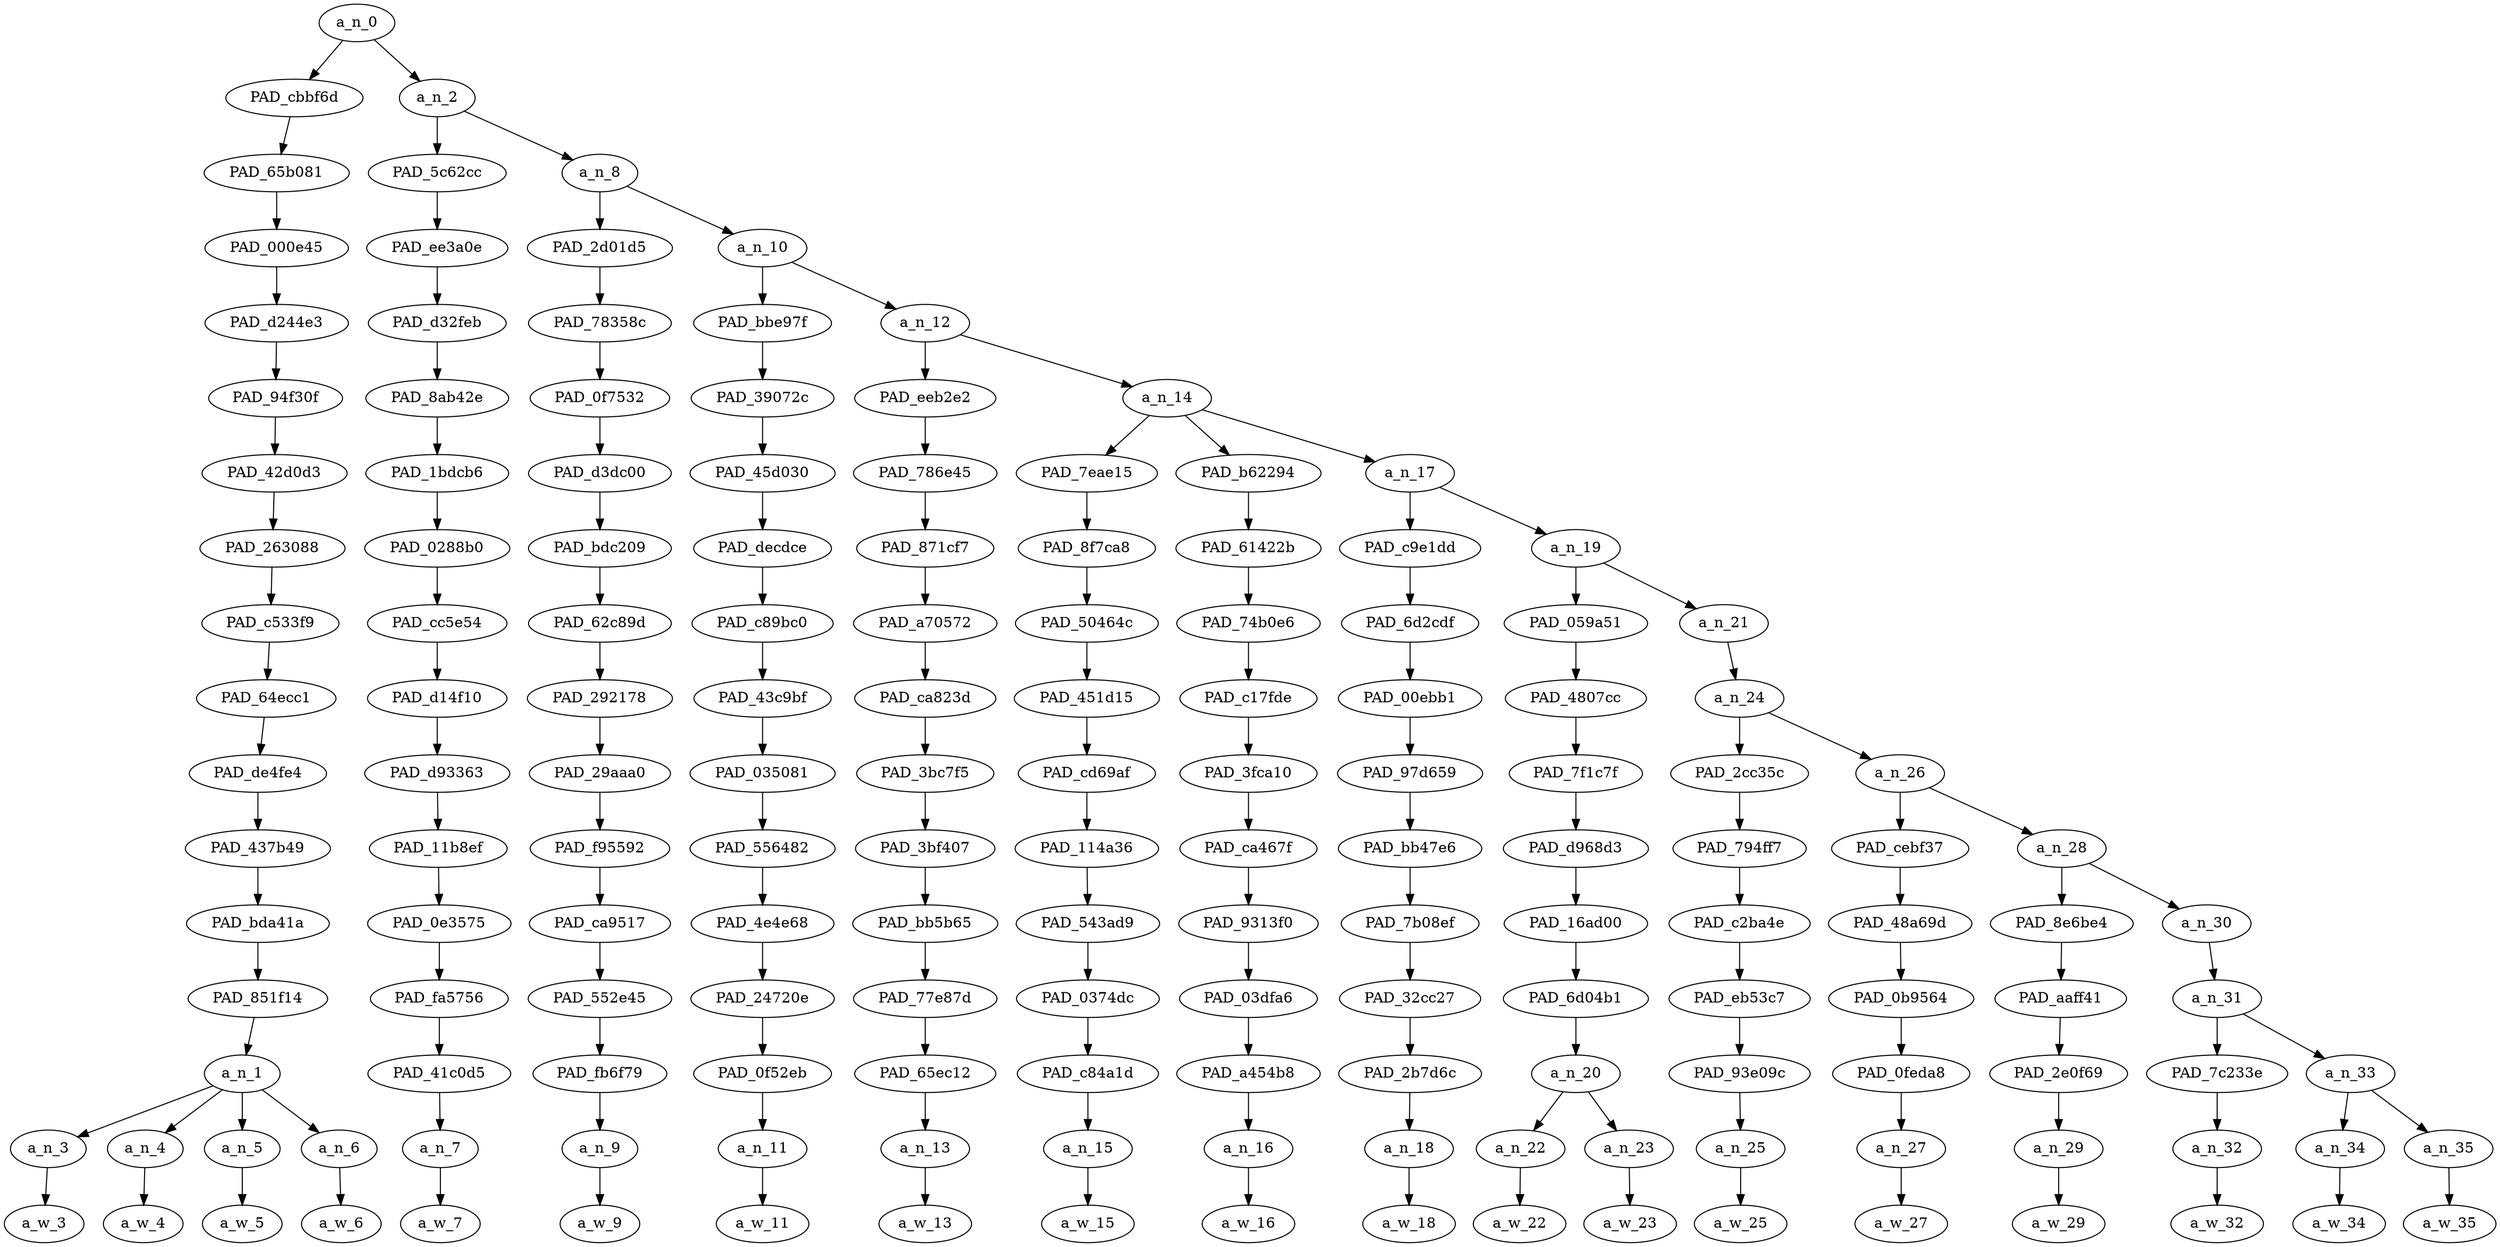 strict digraph "" {
	a_n_0	[div_dir=-1,
		index=0,
		level=16,
		pos="3.264241536458333,16!",
		text_span="[0, 1, 2, 3, 4, 5, 6, 7, 8, 9, 10, 11, 12, 13, 14, 15, 16, 17, 18]",
		value=1.00000000];
	PAD_cbbf6d	[div_dir=-1,
		index=0,
		level=15,
		pos="1.5,15!",
		text_span="[0, 1, 2, 3]",
		value=0.17071000];
	a_n_0 -> PAD_cbbf6d;
	a_n_2	[div_dir=1,
		index=1,
		level=15,
		pos="5.028483072916666,15!",
		text_span="[4, 5, 6, 7, 8, 9, 10, 11, 12, 13, 14, 15, 16, 17, 18]",
		value=0.82919243];
	a_n_0 -> a_n_2;
	PAD_65b081	[div_dir=-1,
		index=0,
		level=14,
		pos="1.5,14!",
		text_span="[0, 1, 2, 3]",
		value=0.17071000];
	PAD_cbbf6d -> PAD_65b081;
	PAD_000e45	[div_dir=-1,
		index=0,
		level=13,
		pos="1.5,13!",
		text_span="[0, 1, 2, 3]",
		value=0.17071000];
	PAD_65b081 -> PAD_000e45;
	PAD_d244e3	[div_dir=-1,
		index=0,
		level=12,
		pos="1.5,12!",
		text_span="[0, 1, 2, 3]",
		value=0.17071000];
	PAD_000e45 -> PAD_d244e3;
	PAD_94f30f	[div_dir=-1,
		index=0,
		level=11,
		pos="1.5,11!",
		text_span="[0, 1, 2, 3]",
		value=0.17071000];
	PAD_d244e3 -> PAD_94f30f;
	PAD_42d0d3	[div_dir=-1,
		index=0,
		level=10,
		pos="1.5,10!",
		text_span="[0, 1, 2, 3]",
		value=0.17071000];
	PAD_94f30f -> PAD_42d0d3;
	PAD_263088	[div_dir=-1,
		index=0,
		level=9,
		pos="1.5,9!",
		text_span="[0, 1, 2, 3]",
		value=0.17071000];
	PAD_42d0d3 -> PAD_263088;
	PAD_c533f9	[div_dir=-1,
		index=0,
		level=8,
		pos="1.5,8!",
		text_span="[0, 1, 2, 3]",
		value=0.17071000];
	PAD_263088 -> PAD_c533f9;
	PAD_64ecc1	[div_dir=-1,
		index=0,
		level=7,
		pos="1.5,7!",
		text_span="[0, 1, 2, 3]",
		value=0.17071000];
	PAD_c533f9 -> PAD_64ecc1;
	PAD_de4fe4	[div_dir=-1,
		index=0,
		level=6,
		pos="1.5,6!",
		text_span="[0, 1, 2, 3]",
		value=0.17071000];
	PAD_64ecc1 -> PAD_de4fe4;
	PAD_437b49	[div_dir=-1,
		index=0,
		level=5,
		pos="1.5,5!",
		text_span="[0, 1, 2, 3]",
		value=0.17071000];
	PAD_de4fe4 -> PAD_437b49;
	PAD_bda41a	[div_dir=-1,
		index=0,
		level=4,
		pos="1.5,4!",
		text_span="[0, 1, 2, 3]",
		value=0.17071000];
	PAD_437b49 -> PAD_bda41a;
	PAD_851f14	[div_dir=-1,
		index=0,
		level=3,
		pos="1.5,3!",
		text_span="[0, 1, 2, 3]",
		value=0.17071000];
	PAD_bda41a -> PAD_851f14;
	a_n_1	[div_dir=-1,
		index=0,
		level=2,
		pos="1.5,2!",
		text_span="[0, 1, 2, 3]",
		value=0.17071000];
	PAD_851f14 -> a_n_1;
	a_n_3	[div_dir=-1,
		index=0,
		level=1,
		pos="0.0,1!",
		text_span="[0]",
		value=0.02754145];
	a_n_1 -> a_n_3;
	a_n_4	[div_dir=-1,
		index=1,
		level=1,
		pos="1.0,1!",
		text_span="[1]",
		value=0.04959744];
	a_n_1 -> a_n_4;
	a_n_5	[div_dir=-1,
		index=2,
		level=1,
		pos="2.0,1!",
		text_span="[2]",
		value=0.04893049];
	a_n_1 -> a_n_5;
	a_n_6	[div_dir=-1,
		index=3,
		level=1,
		pos="3.0,1!",
		text_span="[3]",
		value=0.04434357];
	a_n_1 -> a_n_6;
	a_w_3	[div_dir=0,
		index=0,
		level=0,
		pos="0,0!",
		text_span="[0]",
		value=the];
	a_n_3 -> a_w_3;
	a_w_4	[div_dir=0,
		index=1,
		level=0,
		pos="1,0!",
		text_span="[1]",
		value=french];
	a_n_4 -> a_w_4;
	a_w_5	[div_dir=0,
		index=2,
		level=0,
		pos="2,0!",
		text_span="[2]",
		value=government];
	a_n_5 -> a_w_5;
	a_w_6	[div_dir=0,
		index=3,
		level=0,
		pos="3,0!",
		text_span="[3]",
		value=position];
	a_n_6 -> a_w_6;
	PAD_5c62cc	[div_dir=-1,
		index=1,
		level=14,
		pos="4.0,14!",
		text_span="[4]",
		value=0.03336338];
	a_n_2 -> PAD_5c62cc;
	a_n_8	[div_dir=1,
		index=2,
		level=14,
		pos="6.056966145833333,14!",
		text_span="[5, 6, 7, 8, 9, 10, 11, 12, 13, 14, 15, 16, 17, 18]",
		value=0.79579492];
	a_n_2 -> a_n_8;
	PAD_ee3a0e	[div_dir=-1,
		index=1,
		level=13,
		pos="4.0,13!",
		text_span="[4]",
		value=0.03336338];
	PAD_5c62cc -> PAD_ee3a0e;
	PAD_d32feb	[div_dir=-1,
		index=1,
		level=12,
		pos="4.0,12!",
		text_span="[4]",
		value=0.03336338];
	PAD_ee3a0e -> PAD_d32feb;
	PAD_8ab42e	[div_dir=-1,
		index=1,
		level=11,
		pos="4.0,11!",
		text_span="[4]",
		value=0.03336338];
	PAD_d32feb -> PAD_8ab42e;
	PAD_1bdcb6	[div_dir=-1,
		index=1,
		level=10,
		pos="4.0,10!",
		text_span="[4]",
		value=0.03336338];
	PAD_8ab42e -> PAD_1bdcb6;
	PAD_0288b0	[div_dir=-1,
		index=1,
		level=9,
		pos="4.0,9!",
		text_span="[4]",
		value=0.03336338];
	PAD_1bdcb6 -> PAD_0288b0;
	PAD_cc5e54	[div_dir=-1,
		index=1,
		level=8,
		pos="4.0,8!",
		text_span="[4]",
		value=0.03336338];
	PAD_0288b0 -> PAD_cc5e54;
	PAD_d14f10	[div_dir=-1,
		index=1,
		level=7,
		pos="4.0,7!",
		text_span="[4]",
		value=0.03336338];
	PAD_cc5e54 -> PAD_d14f10;
	PAD_d93363	[div_dir=-1,
		index=1,
		level=6,
		pos="4.0,6!",
		text_span="[4]",
		value=0.03336338];
	PAD_d14f10 -> PAD_d93363;
	PAD_11b8ef	[div_dir=-1,
		index=1,
		level=5,
		pos="4.0,5!",
		text_span="[4]",
		value=0.03336338];
	PAD_d93363 -> PAD_11b8ef;
	PAD_0e3575	[div_dir=-1,
		index=1,
		level=4,
		pos="4.0,4!",
		text_span="[4]",
		value=0.03336338];
	PAD_11b8ef -> PAD_0e3575;
	PAD_fa5756	[div_dir=-1,
		index=1,
		level=3,
		pos="4.0,3!",
		text_span="[4]",
		value=0.03336338];
	PAD_0e3575 -> PAD_fa5756;
	PAD_41c0d5	[div_dir=-1,
		index=1,
		level=2,
		pos="4.0,2!",
		text_span="[4]",
		value=0.03336338];
	PAD_fa5756 -> PAD_41c0d5;
	a_n_7	[div_dir=-1,
		index=4,
		level=1,
		pos="4.0,1!",
		text_span="[4]",
		value=0.03336338];
	PAD_41c0d5 -> a_n_7;
	a_w_7	[div_dir=0,
		index=4,
		level=0,
		pos="4,0!",
		text_span="[4]",
		value=is];
	a_n_7 -> a_w_7;
	PAD_2d01d5	[div_dir=1,
		index=2,
		level=13,
		pos="5.0,13!",
		text_span="[5]",
		value=0.03086858];
	a_n_8 -> PAD_2d01d5;
	a_n_10	[div_dir=1,
		index=3,
		level=13,
		pos="7.113932291666666,13!",
		text_span="[6, 7, 8, 9, 10, 11, 12, 13, 14, 15, 16, 17, 18]",
		value=0.76486631];
	a_n_8 -> a_n_10;
	PAD_78358c	[div_dir=1,
		index=2,
		level=12,
		pos="5.0,12!",
		text_span="[5]",
		value=0.03086858];
	PAD_2d01d5 -> PAD_78358c;
	PAD_0f7532	[div_dir=1,
		index=2,
		level=11,
		pos="5.0,11!",
		text_span="[5]",
		value=0.03086858];
	PAD_78358c -> PAD_0f7532;
	PAD_d3dc00	[div_dir=1,
		index=2,
		level=10,
		pos="5.0,10!",
		text_span="[5]",
		value=0.03086858];
	PAD_0f7532 -> PAD_d3dc00;
	PAD_bdc209	[div_dir=1,
		index=2,
		level=9,
		pos="5.0,9!",
		text_span="[5]",
		value=0.03086858];
	PAD_d3dc00 -> PAD_bdc209;
	PAD_62c89d	[div_dir=1,
		index=2,
		level=8,
		pos="5.0,8!",
		text_span="[5]",
		value=0.03086858];
	PAD_bdc209 -> PAD_62c89d;
	PAD_292178	[div_dir=1,
		index=2,
		level=7,
		pos="5.0,7!",
		text_span="[5]",
		value=0.03086858];
	PAD_62c89d -> PAD_292178;
	PAD_29aaa0	[div_dir=1,
		index=2,
		level=6,
		pos="5.0,6!",
		text_span="[5]",
		value=0.03086858];
	PAD_292178 -> PAD_29aaa0;
	PAD_f95592	[div_dir=1,
		index=2,
		level=5,
		pos="5.0,5!",
		text_span="[5]",
		value=0.03086858];
	PAD_29aaa0 -> PAD_f95592;
	PAD_ca9517	[div_dir=1,
		index=2,
		level=4,
		pos="5.0,4!",
		text_span="[5]",
		value=0.03086858];
	PAD_f95592 -> PAD_ca9517;
	PAD_552e45	[div_dir=1,
		index=2,
		level=3,
		pos="5.0,3!",
		text_span="[5]",
		value=0.03086858];
	PAD_ca9517 -> PAD_552e45;
	PAD_fb6f79	[div_dir=1,
		index=2,
		level=2,
		pos="5.0,2!",
		text_span="[5]",
		value=0.03086858];
	PAD_552e45 -> PAD_fb6f79;
	a_n_9	[div_dir=1,
		index=5,
		level=1,
		pos="5.0,1!",
		text_span="[5]",
		value=0.03086858];
	PAD_fb6f79 -> a_n_9;
	a_w_9	[div_dir=0,
		index=5,
		level=0,
		pos="5,0!",
		text_span="[5]",
		value=that];
	a_n_9 -> a_w_9;
	PAD_bbe97f	[div_dir=-1,
		index=3,
		level=12,
		pos="6.0,12!",
		text_span="[6]",
		value=0.05215442];
	a_n_10 -> PAD_bbe97f;
	a_n_12	[div_dir=1,
		index=4,
		level=12,
		pos="8.227864583333332,12!",
		text_span="[7, 8, 9, 10, 11, 12, 13, 14, 15, 16, 17, 18]",
		value=0.71270227];
	a_n_10 -> a_n_12;
	PAD_39072c	[div_dir=-1,
		index=3,
		level=11,
		pos="6.0,11!",
		text_span="[6]",
		value=0.05215442];
	PAD_bbe97f -> PAD_39072c;
	PAD_45d030	[div_dir=-1,
		index=3,
		level=10,
		pos="6.0,10!",
		text_span="[6]",
		value=0.05215442];
	PAD_39072c -> PAD_45d030;
	PAD_decdce	[div_dir=-1,
		index=3,
		level=9,
		pos="6.0,9!",
		text_span="[6]",
		value=0.05215442];
	PAD_45d030 -> PAD_decdce;
	PAD_c89bc0	[div_dir=-1,
		index=3,
		level=8,
		pos="6.0,8!",
		text_span="[6]",
		value=0.05215442];
	PAD_decdce -> PAD_c89bc0;
	PAD_43c9bf	[div_dir=-1,
		index=3,
		level=7,
		pos="6.0,7!",
		text_span="[6]",
		value=0.05215442];
	PAD_c89bc0 -> PAD_43c9bf;
	PAD_035081	[div_dir=-1,
		index=3,
		level=6,
		pos="6.0,6!",
		text_span="[6]",
		value=0.05215442];
	PAD_43c9bf -> PAD_035081;
	PAD_556482	[div_dir=-1,
		index=3,
		level=5,
		pos="6.0,5!",
		text_span="[6]",
		value=0.05215442];
	PAD_035081 -> PAD_556482;
	PAD_4e4e68	[div_dir=-1,
		index=3,
		level=4,
		pos="6.0,4!",
		text_span="[6]",
		value=0.05215442];
	PAD_556482 -> PAD_4e4e68;
	PAD_24720e	[div_dir=-1,
		index=3,
		level=3,
		pos="6.0,3!",
		text_span="[6]",
		value=0.05215442];
	PAD_4e4e68 -> PAD_24720e;
	PAD_0f52eb	[div_dir=-1,
		index=3,
		level=2,
		pos="6.0,2!",
		text_span="[6]",
		value=0.05215442];
	PAD_24720e -> PAD_0f52eb;
	a_n_11	[div_dir=-1,
		index=6,
		level=1,
		pos="6.0,1!",
		text_span="[6]",
		value=0.05215442];
	PAD_0f52eb -> a_n_11;
	a_w_11	[div_dir=0,
		index=6,
		level=0,
		pos="6,0!",
		text_span="[6]",
		value=france];
	a_n_11 -> a_w_11;
	PAD_eeb2e2	[div_dir=1,
		index=4,
		level=11,
		pos="7.0,11!",
		text_span="[7]",
		value=0.03059986];
	a_n_12 -> PAD_eeb2e2;
	a_n_14	[div_dir=1,
		index=5,
		level=11,
		pos="9.455729166666666,11!",
		text_span="[8, 9, 10, 11, 12, 13, 14, 15, 16, 17, 18]",
		value=0.68200506];
	a_n_12 -> a_n_14;
	PAD_786e45	[div_dir=1,
		index=4,
		level=10,
		pos="7.0,10!",
		text_span="[7]",
		value=0.03059986];
	PAD_eeb2e2 -> PAD_786e45;
	PAD_871cf7	[div_dir=1,
		index=4,
		level=9,
		pos="7.0,9!",
		text_span="[7]",
		value=0.03059986];
	PAD_786e45 -> PAD_871cf7;
	PAD_a70572	[div_dir=1,
		index=4,
		level=8,
		pos="7.0,8!",
		text_span="[7]",
		value=0.03059986];
	PAD_871cf7 -> PAD_a70572;
	PAD_ca823d	[div_dir=1,
		index=4,
		level=7,
		pos="7.0,7!",
		text_span="[7]",
		value=0.03059986];
	PAD_a70572 -> PAD_ca823d;
	PAD_3bc7f5	[div_dir=1,
		index=4,
		level=6,
		pos="7.0,6!",
		text_span="[7]",
		value=0.03059986];
	PAD_ca823d -> PAD_3bc7f5;
	PAD_3bf407	[div_dir=1,
		index=4,
		level=5,
		pos="7.0,5!",
		text_span="[7]",
		value=0.03059986];
	PAD_3bc7f5 -> PAD_3bf407;
	PAD_bb5b65	[div_dir=1,
		index=4,
		level=4,
		pos="7.0,4!",
		text_span="[7]",
		value=0.03059986];
	PAD_3bf407 -> PAD_bb5b65;
	PAD_77e87d	[div_dir=1,
		index=4,
		level=3,
		pos="7.0,3!",
		text_span="[7]",
		value=0.03059986];
	PAD_bb5b65 -> PAD_77e87d;
	PAD_65ec12	[div_dir=1,
		index=4,
		level=2,
		pos="7.0,2!",
		text_span="[7]",
		value=0.03059986];
	PAD_77e87d -> PAD_65ec12;
	a_n_13	[div_dir=1,
		index=7,
		level=1,
		pos="7.0,1!",
		text_span="[7]",
		value=0.03059986];
	PAD_65ec12 -> a_n_13;
	a_w_13	[div_dir=0,
		index=7,
		level=0,
		pos="7,0!",
		text_span="[7]",
		value=is1];
	a_n_13 -> a_w_13;
	PAD_7eae15	[div_dir=1,
		index=5,
		level=10,
		pos="8.0,10!",
		text_span="[8]",
		value=0.03233787];
	a_n_14 -> PAD_7eae15;
	PAD_b62294	[div_dir=1,
		index=6,
		level=10,
		pos="9.0,10!",
		text_span="[9]",
		value=0.04565525];
	a_n_14 -> PAD_b62294;
	a_n_17	[div_dir=1,
		index=7,
		level=10,
		pos="11.3671875,10!",
		text_span="[10, 11, 12, 13, 14, 15, 16, 17, 18]",
		value=0.60391498];
	a_n_14 -> a_n_17;
	PAD_8f7ca8	[div_dir=1,
		index=5,
		level=9,
		pos="8.0,9!",
		text_span="[8]",
		value=0.03233787];
	PAD_7eae15 -> PAD_8f7ca8;
	PAD_50464c	[div_dir=1,
		index=5,
		level=8,
		pos="8.0,8!",
		text_span="[8]",
		value=0.03233787];
	PAD_8f7ca8 -> PAD_50464c;
	PAD_451d15	[div_dir=1,
		index=5,
		level=7,
		pos="8.0,7!",
		text_span="[8]",
		value=0.03233787];
	PAD_50464c -> PAD_451d15;
	PAD_cd69af	[div_dir=1,
		index=5,
		level=6,
		pos="8.0,6!",
		text_span="[8]",
		value=0.03233787];
	PAD_451d15 -> PAD_cd69af;
	PAD_114a36	[div_dir=1,
		index=5,
		level=5,
		pos="8.0,5!",
		text_span="[8]",
		value=0.03233787];
	PAD_cd69af -> PAD_114a36;
	PAD_543ad9	[div_dir=1,
		index=5,
		level=4,
		pos="8.0,4!",
		text_span="[8]",
		value=0.03233787];
	PAD_114a36 -> PAD_543ad9;
	PAD_0374dc	[div_dir=1,
		index=5,
		level=3,
		pos="8.0,3!",
		text_span="[8]",
		value=0.03233787];
	PAD_543ad9 -> PAD_0374dc;
	PAD_c84a1d	[div_dir=1,
		index=5,
		level=2,
		pos="8.0,2!",
		text_span="[8]",
		value=0.03233787];
	PAD_0374dc -> PAD_c84a1d;
	a_n_15	[div_dir=1,
		index=8,
		level=1,
		pos="8.0,1!",
		text_span="[8]",
		value=0.03233787];
	PAD_c84a1d -> a_n_15;
	a_w_15	[div_dir=0,
		index=8,
		level=0,
		pos="8,0!",
		text_span="[8]",
		value=made];
	a_n_15 -> a_w_15;
	PAD_61422b	[div_dir=1,
		index=6,
		level=9,
		pos="9.0,9!",
		text_span="[9]",
		value=0.04565525];
	PAD_b62294 -> PAD_61422b;
	PAD_74b0e6	[div_dir=1,
		index=6,
		level=8,
		pos="9.0,8!",
		text_span="[9]",
		value=0.04565525];
	PAD_61422b -> PAD_74b0e6;
	PAD_c17fde	[div_dir=1,
		index=6,
		level=7,
		pos="9.0,7!",
		text_span="[9]",
		value=0.04565525];
	PAD_74b0e6 -> PAD_c17fde;
	PAD_3fca10	[div_dir=1,
		index=6,
		level=6,
		pos="9.0,6!",
		text_span="[9]",
		value=0.04565525];
	PAD_c17fde -> PAD_3fca10;
	PAD_ca467f	[div_dir=1,
		index=6,
		level=5,
		pos="9.0,5!",
		text_span="[9]",
		value=0.04565525];
	PAD_3fca10 -> PAD_ca467f;
	PAD_9313f0	[div_dir=1,
		index=6,
		level=4,
		pos="9.0,4!",
		text_span="[9]",
		value=0.04565525];
	PAD_ca467f -> PAD_9313f0;
	PAD_03dfa6	[div_dir=1,
		index=6,
		level=3,
		pos="9.0,3!",
		text_span="[9]",
		value=0.04565525];
	PAD_9313f0 -> PAD_03dfa6;
	PAD_a454b8	[div_dir=1,
		index=6,
		level=2,
		pos="9.0,2!",
		text_span="[9]",
		value=0.04565525];
	PAD_03dfa6 -> PAD_a454b8;
	a_n_16	[div_dir=1,
		index=9,
		level=1,
		pos="9.0,1!",
		text_span="[9]",
		value=0.04565525];
	PAD_a454b8 -> a_n_16;
	a_w_16	[div_dir=0,
		index=9,
		level=0,
		pos="9,0!",
		text_span="[9]",
		value=stronger];
	a_n_16 -> a_w_16;
	PAD_c9e1dd	[div_dir=-1,
		index=7,
		level=9,
		pos="10.0,9!",
		text_span="[10]",
		value=0.02779969];
	a_n_17 -> PAD_c9e1dd;
	a_n_19	[div_dir=1,
		index=8,
		level=9,
		pos="12.734375,9!",
		text_span="[11, 12, 13, 14, 15, 16, 17, 18]",
		value=0.57602801];
	a_n_17 -> a_n_19;
	PAD_6d2cdf	[div_dir=-1,
		index=7,
		level=8,
		pos="10.0,8!",
		text_span="[10]",
		value=0.02779969];
	PAD_c9e1dd -> PAD_6d2cdf;
	PAD_00ebb1	[div_dir=-1,
		index=7,
		level=7,
		pos="10.0,7!",
		text_span="[10]",
		value=0.02779969];
	PAD_6d2cdf -> PAD_00ebb1;
	PAD_97d659	[div_dir=-1,
		index=7,
		level=6,
		pos="10.0,6!",
		text_span="[10]",
		value=0.02779969];
	PAD_00ebb1 -> PAD_97d659;
	PAD_bb47e6	[div_dir=-1,
		index=7,
		level=5,
		pos="10.0,5!",
		text_span="[10]",
		value=0.02779969];
	PAD_97d659 -> PAD_bb47e6;
	PAD_7b08ef	[div_dir=-1,
		index=7,
		level=4,
		pos="10.0,4!",
		text_span="[10]",
		value=0.02779969];
	PAD_bb47e6 -> PAD_7b08ef;
	PAD_32cc27	[div_dir=-1,
		index=7,
		level=3,
		pos="10.0,3!",
		text_span="[10]",
		value=0.02779969];
	PAD_7b08ef -> PAD_32cc27;
	PAD_2b7d6c	[div_dir=-1,
		index=7,
		level=2,
		pos="10.0,2!",
		text_span="[10]",
		value=0.02779969];
	PAD_32cc27 -> PAD_2b7d6c;
	a_n_18	[div_dir=-1,
		index=10,
		level=1,
		pos="10.0,1!",
		text_span="[10]",
		value=0.02779969];
	PAD_2b7d6c -> a_n_18;
	a_w_18	[div_dir=0,
		index=10,
		level=0,
		pos="10,0!",
		text_span="[10]",
		value=by];
	a_n_18 -> a_w_18;
	PAD_059a51	[div_dir=1,
		index=8,
		level=8,
		pos="11.5,8!",
		text_span="[11, 12]",
		value=0.20839058];
	a_n_19 -> PAD_059a51;
	a_n_21	[div_dir=1,
		index=9,
		level=8,
		pos="13.96875,8!",
		text_span="[13, 14, 15, 16, 17, 18]",
		value=0.36753156];
	a_n_19 -> a_n_21;
	PAD_4807cc	[div_dir=1,
		index=8,
		level=7,
		pos="11.5,7!",
		text_span="[11, 12]",
		value=0.20839058];
	PAD_059a51 -> PAD_4807cc;
	PAD_7f1c7f	[div_dir=1,
		index=8,
		level=6,
		pos="11.5,6!",
		text_span="[11, 12]",
		value=0.20839058];
	PAD_4807cc -> PAD_7f1c7f;
	PAD_d968d3	[div_dir=1,
		index=8,
		level=5,
		pos="11.5,5!",
		text_span="[11, 12]",
		value=0.20839058];
	PAD_7f1c7f -> PAD_d968d3;
	PAD_16ad00	[div_dir=1,
		index=8,
		level=4,
		pos="11.5,4!",
		text_span="[11, 12]",
		value=0.20839058];
	PAD_d968d3 -> PAD_16ad00;
	PAD_6d04b1	[div_dir=1,
		index=8,
		level=3,
		pos="11.5,3!",
		text_span="[11, 12]",
		value=0.20839058];
	PAD_16ad00 -> PAD_6d04b1;
	a_n_20	[div_dir=1,
		index=8,
		level=2,
		pos="11.5,2!",
		text_span="[11, 12]",
		value=0.20839058];
	PAD_6d04b1 -> a_n_20;
	a_n_22	[div_dir=1,
		index=11,
		level=1,
		pos="11.0,1!",
		text_span="[11]",
		value=0.04467505];
	a_n_20 -> a_n_22;
	a_n_23	[div_dir=-1,
		index=12,
		level=1,
		pos="12.0,1!",
		text_span="[12]",
		value=0.16349160];
	a_n_20 -> a_n_23;
	a_w_22	[div_dir=0,
		index=11,
		level=0,
		pos="11,0!",
		text_span="[11]",
		value=the1];
	a_n_22 -> a_w_22;
	a_w_23	[div_dir=0,
		index=12,
		level=0,
		pos="12,0!",
		text_span="[12]",
		value=immigrants];
	a_n_23 -> a_w_23;
	a_n_24	[div_dir=1,
		index=9,
		level=7,
		pos="13.96875,7!",
		text_span="[13, 14, 15, 16, 17, 18]",
		value=0.36751828];
	a_n_21 -> a_n_24;
	PAD_2cc35c	[div_dir=-1,
		index=9,
		level=6,
		pos="13.0,6!",
		text_span="[13]",
		value=0.04255862];
	a_n_24 -> PAD_2cc35c;
	a_n_26	[div_dir=1,
		index=10,
		level=6,
		pos="14.9375,6!",
		text_span="[14, 15, 16, 17, 18]",
		value=0.32494638];
	a_n_24 -> a_n_26;
	PAD_794ff7	[div_dir=-1,
		index=9,
		level=5,
		pos="13.0,5!",
		text_span="[13]",
		value=0.04255862];
	PAD_2cc35c -> PAD_794ff7;
	PAD_c2ba4e	[div_dir=-1,
		index=9,
		level=4,
		pos="13.0,4!",
		text_span="[13]",
		value=0.04255862];
	PAD_794ff7 -> PAD_c2ba4e;
	PAD_eb53c7	[div_dir=-1,
		index=9,
		level=3,
		pos="13.0,3!",
		text_span="[13]",
		value=0.04255862];
	PAD_c2ba4e -> PAD_eb53c7;
	PAD_93e09c	[div_dir=-1,
		index=9,
		level=2,
		pos="13.0,2!",
		text_span="[13]",
		value=0.04255862];
	PAD_eb53c7 -> PAD_93e09c;
	a_n_25	[div_dir=-1,
		index=13,
		level=1,
		pos="13.0,1!",
		text_span="[13]",
		value=0.04255862];
	PAD_93e09c -> a_n_25;
	a_w_25	[div_dir=0,
		index=13,
		level=0,
		pos="13,0!",
		text_span="[13]",
		value=it];
	a_n_25 -> a_w_25;
	PAD_cebf37	[div_dir=1,
		index=10,
		level=5,
		pos="14.0,5!",
		text_span="[14]",
		value=0.03156752];
	a_n_26 -> PAD_cebf37;
	a_n_28	[div_dir=1,
		index=11,
		level=5,
		pos="15.875,5!",
		text_span="[15, 16, 17, 18]",
		value=0.29332718];
	a_n_26 -> a_n_28;
	PAD_48a69d	[div_dir=1,
		index=10,
		level=4,
		pos="14.0,4!",
		text_span="[14]",
		value=0.03156752];
	PAD_cebf37 -> PAD_48a69d;
	PAD_0b9564	[div_dir=1,
		index=10,
		level=3,
		pos="14.0,3!",
		text_span="[14]",
		value=0.03156752];
	PAD_48a69d -> PAD_0b9564;
	PAD_0feda8	[div_dir=1,
		index=10,
		level=2,
		pos="14.0,2!",
		text_span="[14]",
		value=0.03156752];
	PAD_0b9564 -> PAD_0feda8;
	a_n_27	[div_dir=1,
		index=14,
		level=1,
		pos="14.0,1!",
		text_span="[14]",
		value=0.03156752];
	PAD_0feda8 -> a_n_27;
	a_w_27	[div_dir=0,
		index=14,
		level=0,
		pos="14,0!",
		text_span="[14]",
		value=is2];
	a_n_27 -> a_w_27;
	PAD_8e6be4	[div_dir=1,
		index=11,
		level=4,
		pos="15.0,4!",
		text_span="[15]",
		value=0.12112806];
	a_n_28 -> PAD_8e6be4;
	a_n_30	[div_dir=-1,
		index=12,
		level=4,
		pos="16.75,4!",
		text_span="[16, 17, 18]",
		value=0.17216335];
	a_n_28 -> a_n_30;
	PAD_aaff41	[div_dir=1,
		index=11,
		level=3,
		pos="15.0,3!",
		text_span="[15]",
		value=0.12112806];
	PAD_8e6be4 -> PAD_aaff41;
	PAD_2e0f69	[div_dir=1,
		index=11,
		level=2,
		pos="15.0,2!",
		text_span="[15]",
		value=0.12112806];
	PAD_aaff41 -> PAD_2e0f69;
	a_n_29	[div_dir=1,
		index=15,
		level=1,
		pos="15.0,1!",
		text_span="[15]",
		value=0.12112806];
	PAD_2e0f69 -> a_n_29;
	a_w_29	[div_dir=0,
		index=15,
		level=0,
		pos="15,0!",
		text_span="[15]",
		value=bribing];
	a_n_29 -> a_w_29;
	a_n_31	[div_dir=-1,
		index=12,
		level=3,
		pos="16.75,3!",
		text_span="[16, 17, 18]",
		value=0.17212817];
	a_n_30 -> a_n_31;
	PAD_7c233e	[div_dir=1,
		index=12,
		level=2,
		pos="16.0,2!",
		text_span="[16]",
		value=0.02588706];
	a_n_31 -> PAD_7c233e;
	a_n_33	[div_dir=-1,
		index=13,
		level=2,
		pos="17.5,2!",
		text_span="[17, 18]",
		value=0.14620593];
	a_n_31 -> a_n_33;
	a_n_32	[div_dir=1,
		index=16,
		level=1,
		pos="16.0,1!",
		text_span="[16]",
		value=0.02588706];
	PAD_7c233e -> a_n_32;
	a_w_32	[div_dir=0,
		index=16,
		level=0,
		pos="16,0!",
		text_span="[16]",
		value=to];
	a_n_32 -> a_w_32;
	a_n_34	[div_dir=1,
		index=17,
		level=1,
		pos="17.0,1!",
		text_span="[17]",
		value=0.06243121];
	a_n_33 -> a_n_34;
	a_n_35	[div_dir=-1,
		index=18,
		level=1,
		pos="18.0,1!",
		text_span="[18]",
		value=0.08367567];
	a_n_33 -> a_n_35;
	a_w_34	[div_dir=0,
		index=17,
		level=0,
		pos="17,0!",
		text_span="[17]",
		value=leave];
	a_n_34 -> a_w_34;
	a_w_35	[div_dir=0,
		index=18,
		level=0,
		pos="18,0!",
		text_span="[18]",
		value=porter];
	a_n_35 -> a_w_35;
}
